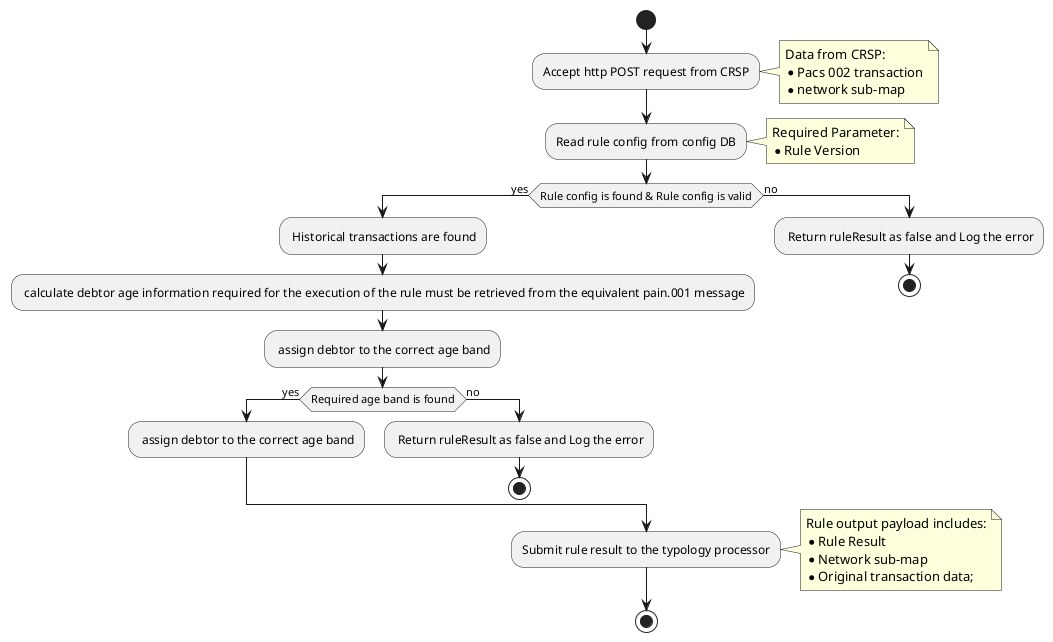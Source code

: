 @startuml
start
:Accept http POST request from CRSP;
 note right
            Data from CRSP:
            * Pacs 002 transaction
            * network sub-map
        end note
:Read rule config from config DB;
 note right
            Required Parameter:
            * Rule Version
        end note
if (Rule config is found & Rule config is valid) then (yes)
  
    : Historical transactions are found;
  
  : calculate debtor age information required for the execution of the rule must be retrieved from the equivalent pain.001 message;
   : assign debtor to the correct age band;
  if (Required age band is found) then (yes)
   : assign debtor to the correct age band;
  else (no)
   : Return ruleResult as false and Log the error;
   stop
 
endif
else (no)
  : Return ruleResult as false and Log the error;
  stop
endif
:Submit rule result to the typology processor;
note right
    Rule output payload includes:
    * Rule Result
    * Network sub-map
    * Original transaction data;
end note
stop
@enduml
